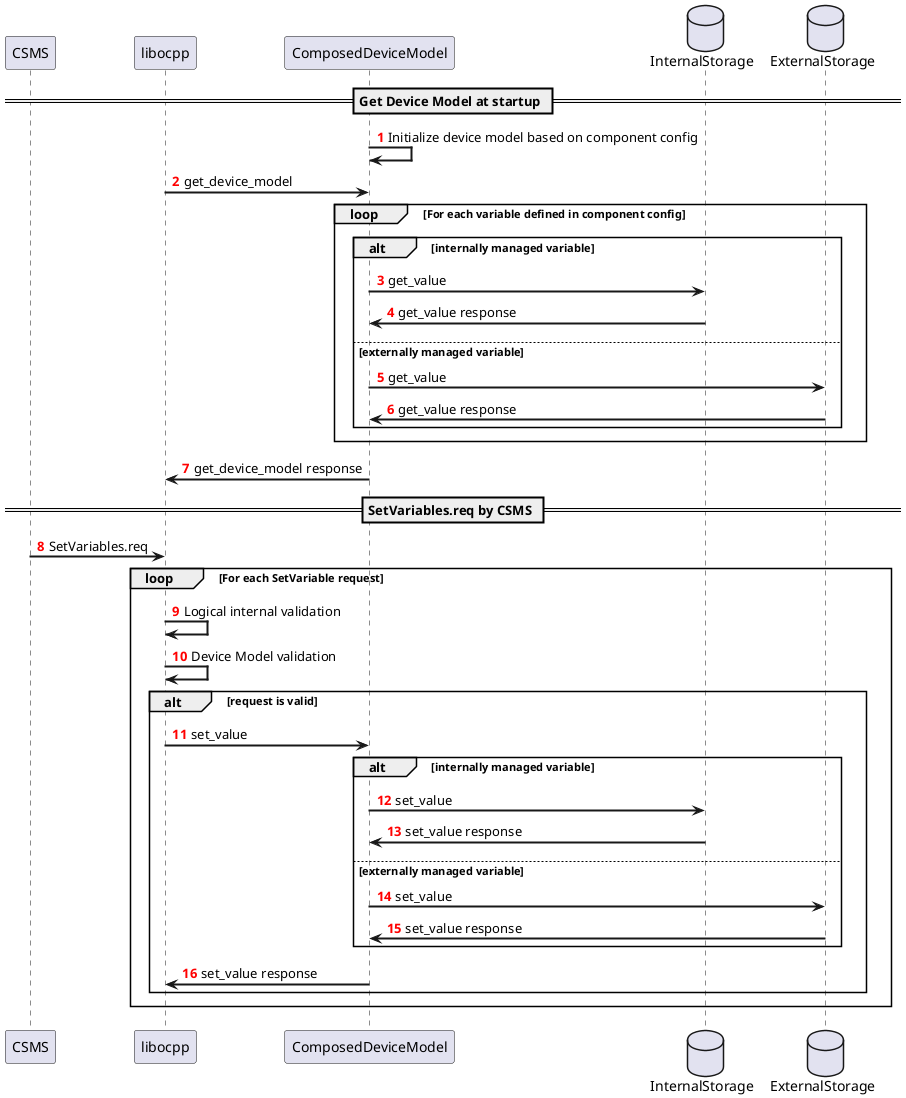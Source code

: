 @startuml
'https://plantuml.com/sequence-diagram
!pragma teoz true
participant CSMS order 10
participant libocpp order 20
participant ComposedDeviceModel order 30
database InternalStorage order 40
database ExternalStorage order 50

autonumber "<b><font color=red>"
skinparam sequenceArrowThickness 2

== Get Device Model at startup == 

ComposedDeviceModel->ComposedDeviceModel: Initialize device model based on component config
libocpp->ComposedDeviceModel: get_device_model
loop For each variable defined in component config
    alt internally managed variable
        ComposedDeviceModel->InternalStorage: get_value
        InternalStorage->ComposedDeviceModel: get_value response
    else externally managed variable
        ComposedDeviceModel->ExternalStorage: get_value
        ExternalStorage->ComposedDeviceModel: get_value response
    end
end
ComposedDeviceModel->libocpp: get_device_model response

== SetVariables.req by CSMS ==
CSMS->libocpp: SetVariables.req
loop For each SetVariable request
    libocpp->libocpp: Logical internal validation
    libocpp->libocpp: Device Model validation
    alt request is valid
        libocpp->ComposedDeviceModel: set_value
        alt internally managed variable
            ComposedDeviceModel->InternalStorage: set_value
            InternalStorage->ComposedDeviceModel: set_value response
        else externally managed variable
            ComposedDeviceModel->ExternalStorage: set_value
            ExternalStorage->ComposedDeviceModel: set_value response
        end
        ComposedDeviceModel->libocpp: set_value response
    end
end

@enduml
